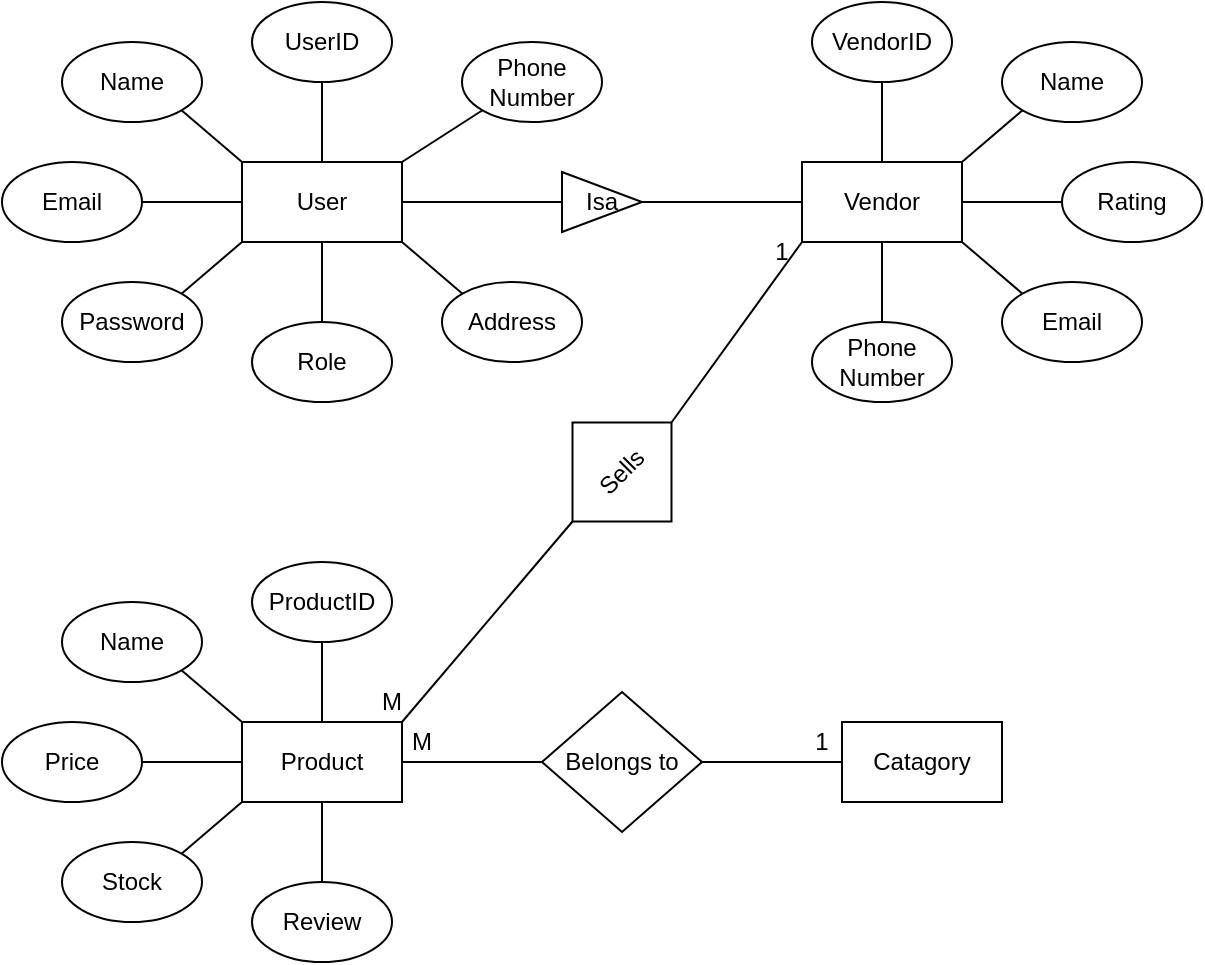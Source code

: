 <mxfile version="26.0.14">
  <diagram name="Page-1" id="nQoI8vVpEvRxTB2_BEnd">
    <mxGraphModel dx="800" dy="755" grid="1" gridSize="10" guides="1" tooltips="1" connect="1" arrows="1" fold="1" page="1" pageScale="1" pageWidth="850" pageHeight="1100" math="0" shadow="0">
      <root>
        <mxCell id="0" />
        <mxCell id="1" parent="0" />
        <mxCell id="UAd5-sATKbSldq_pdTjJ-1" value="User" style="rounded=0;whiteSpace=wrap;html=1;" vertex="1" parent="1">
          <mxGeometry x="160" y="160" width="80" height="40" as="geometry" />
        </mxCell>
        <mxCell id="UAd5-sATKbSldq_pdTjJ-33" value="UserID" style="ellipse;whiteSpace=wrap;html=1;" vertex="1" parent="1">
          <mxGeometry x="165" y="80" width="70" height="40" as="geometry" />
        </mxCell>
        <mxCell id="UAd5-sATKbSldq_pdTjJ-40" value="Name" style="ellipse;whiteSpace=wrap;html=1;" vertex="1" parent="1">
          <mxGeometry x="70" y="100" width="70" height="40" as="geometry" />
        </mxCell>
        <mxCell id="UAd5-sATKbSldq_pdTjJ-41" value="Email" style="ellipse;whiteSpace=wrap;html=1;" vertex="1" parent="1">
          <mxGeometry x="40" y="160" width="70" height="40" as="geometry" />
        </mxCell>
        <mxCell id="UAd5-sATKbSldq_pdTjJ-42" value="Password" style="ellipse;whiteSpace=wrap;html=1;" vertex="1" parent="1">
          <mxGeometry x="70" y="220" width="70" height="40" as="geometry" />
        </mxCell>
        <mxCell id="UAd5-sATKbSldq_pdTjJ-43" value="Role" style="ellipse;whiteSpace=wrap;html=1;" vertex="1" parent="1">
          <mxGeometry x="165" y="240" width="70" height="40" as="geometry" />
        </mxCell>
        <mxCell id="UAd5-sATKbSldq_pdTjJ-44" value="Address" style="ellipse;whiteSpace=wrap;html=1;" vertex="1" parent="1">
          <mxGeometry x="260" y="220" width="70" height="40" as="geometry" />
        </mxCell>
        <mxCell id="UAd5-sATKbSldq_pdTjJ-45" value="Phone Number" style="ellipse;whiteSpace=wrap;html=1;" vertex="1" parent="1">
          <mxGeometry x="270" y="100" width="70" height="40" as="geometry" />
        </mxCell>
        <mxCell id="UAd5-sATKbSldq_pdTjJ-46" value="Isa" style="triangle;whiteSpace=wrap;html=1;" vertex="1" parent="1">
          <mxGeometry x="320" y="165" width="40" height="30" as="geometry" />
        </mxCell>
        <mxCell id="UAd5-sATKbSldq_pdTjJ-47" value="" style="endArrow=none;html=1;rounded=0;entryX=0;entryY=0.5;entryDx=0;entryDy=0;exitX=1;exitY=0.5;exitDx=0;exitDy=0;" edge="1" parent="1" source="UAd5-sATKbSldq_pdTjJ-1" target="UAd5-sATKbSldq_pdTjJ-46">
          <mxGeometry width="50" height="50" relative="1" as="geometry">
            <mxPoint x="250" y="180" as="sourcePoint" />
            <mxPoint x="250" y="130" as="targetPoint" />
          </mxGeometry>
        </mxCell>
        <mxCell id="UAd5-sATKbSldq_pdTjJ-48" value="" style="endArrow=none;html=1;rounded=0;entryX=0;entryY=1;entryDx=0;entryDy=0;exitX=1;exitY=0;exitDx=0;exitDy=0;" edge="1" parent="1" source="UAd5-sATKbSldq_pdTjJ-1" target="UAd5-sATKbSldq_pdTjJ-45">
          <mxGeometry width="50" height="50" relative="1" as="geometry">
            <mxPoint x="260" y="180" as="sourcePoint" />
            <mxPoint x="310" y="130" as="targetPoint" />
          </mxGeometry>
        </mxCell>
        <mxCell id="UAd5-sATKbSldq_pdTjJ-49" value="" style="endArrow=none;html=1;rounded=0;entryX=0.5;entryY=1;entryDx=0;entryDy=0;exitX=0.5;exitY=0;exitDx=0;exitDy=0;" edge="1" parent="1" source="UAd5-sATKbSldq_pdTjJ-1" target="UAd5-sATKbSldq_pdTjJ-33">
          <mxGeometry width="50" height="50" relative="1" as="geometry">
            <mxPoint x="260" y="180" as="sourcePoint" />
            <mxPoint x="310" y="130" as="targetPoint" />
          </mxGeometry>
        </mxCell>
        <mxCell id="UAd5-sATKbSldq_pdTjJ-50" value="" style="endArrow=none;html=1;rounded=0;entryX=1;entryY=1;entryDx=0;entryDy=0;exitX=0;exitY=0;exitDx=0;exitDy=0;" edge="1" parent="1" source="UAd5-sATKbSldq_pdTjJ-1" target="UAd5-sATKbSldq_pdTjJ-40">
          <mxGeometry width="50" height="50" relative="1" as="geometry">
            <mxPoint x="260" y="180" as="sourcePoint" />
            <mxPoint x="310" y="130" as="targetPoint" />
          </mxGeometry>
        </mxCell>
        <mxCell id="UAd5-sATKbSldq_pdTjJ-51" value="" style="endArrow=none;html=1;rounded=0;entryX=1;entryY=0.5;entryDx=0;entryDy=0;exitX=0;exitY=0.5;exitDx=0;exitDy=0;" edge="1" parent="1" source="UAd5-sATKbSldq_pdTjJ-1" target="UAd5-sATKbSldq_pdTjJ-41">
          <mxGeometry width="50" height="50" relative="1" as="geometry">
            <mxPoint x="260" y="180" as="sourcePoint" />
            <mxPoint x="310" y="130" as="targetPoint" />
          </mxGeometry>
        </mxCell>
        <mxCell id="UAd5-sATKbSldq_pdTjJ-52" value="" style="endArrow=none;html=1;rounded=0;entryX=1;entryY=0;entryDx=0;entryDy=0;exitX=0;exitY=1;exitDx=0;exitDy=0;" edge="1" parent="1" source="UAd5-sATKbSldq_pdTjJ-1" target="UAd5-sATKbSldq_pdTjJ-42">
          <mxGeometry width="50" height="50" relative="1" as="geometry">
            <mxPoint x="260" y="180" as="sourcePoint" />
            <mxPoint x="310" y="130" as="targetPoint" />
          </mxGeometry>
        </mxCell>
        <mxCell id="UAd5-sATKbSldq_pdTjJ-53" value="" style="endArrow=none;html=1;rounded=0;exitX=0.5;exitY=0;exitDx=0;exitDy=0;entryX=0.5;entryY=1;entryDx=0;entryDy=0;" edge="1" parent="1" source="UAd5-sATKbSldq_pdTjJ-43" target="UAd5-sATKbSldq_pdTjJ-1">
          <mxGeometry width="50" height="50" relative="1" as="geometry">
            <mxPoint x="260" y="180" as="sourcePoint" />
            <mxPoint x="310" y="130" as="targetPoint" />
          </mxGeometry>
        </mxCell>
        <mxCell id="UAd5-sATKbSldq_pdTjJ-54" value="" style="endArrow=none;html=1;rounded=0;exitX=1;exitY=1;exitDx=0;exitDy=0;entryX=0;entryY=0;entryDx=0;entryDy=0;" edge="1" parent="1" source="UAd5-sATKbSldq_pdTjJ-1" target="UAd5-sATKbSldq_pdTjJ-44">
          <mxGeometry width="50" height="50" relative="1" as="geometry">
            <mxPoint x="260" y="180" as="sourcePoint" />
            <mxPoint x="270" y="230" as="targetPoint" />
          </mxGeometry>
        </mxCell>
        <mxCell id="UAd5-sATKbSldq_pdTjJ-55" value="Vendor" style="rounded=0;whiteSpace=wrap;html=1;" vertex="1" parent="1">
          <mxGeometry x="440" y="160" width="80" height="40" as="geometry" />
        </mxCell>
        <mxCell id="UAd5-sATKbSldq_pdTjJ-56" value="" style="endArrow=none;html=1;rounded=0;entryX=1;entryY=0.5;entryDx=0;entryDy=0;exitX=0;exitY=0.5;exitDx=0;exitDy=0;" edge="1" parent="1" source="UAd5-sATKbSldq_pdTjJ-55" target="UAd5-sATKbSldq_pdTjJ-46">
          <mxGeometry width="50" height="50" relative="1" as="geometry">
            <mxPoint x="320" y="190" as="sourcePoint" />
            <mxPoint x="370" y="140" as="targetPoint" />
          </mxGeometry>
        </mxCell>
        <mxCell id="UAd5-sATKbSldq_pdTjJ-57" value="Product" style="rounded=0;whiteSpace=wrap;html=1;" vertex="1" parent="1">
          <mxGeometry x="160" y="440" width="80" height="40" as="geometry" />
        </mxCell>
        <mxCell id="UAd5-sATKbSldq_pdTjJ-58" value="ProductID" style="ellipse;whiteSpace=wrap;html=1;" vertex="1" parent="1">
          <mxGeometry x="165" y="360" width="70" height="40" as="geometry" />
        </mxCell>
        <mxCell id="UAd5-sATKbSldq_pdTjJ-59" value="Name" style="ellipse;whiteSpace=wrap;html=1;" vertex="1" parent="1">
          <mxGeometry x="70" y="380" width="70" height="40" as="geometry" />
        </mxCell>
        <mxCell id="UAd5-sATKbSldq_pdTjJ-60" value="Price" style="ellipse;whiteSpace=wrap;html=1;" vertex="1" parent="1">
          <mxGeometry x="40" y="440" width="70" height="40" as="geometry" />
        </mxCell>
        <mxCell id="UAd5-sATKbSldq_pdTjJ-61" value="Stock" style="ellipse;whiteSpace=wrap;html=1;" vertex="1" parent="1">
          <mxGeometry x="70" y="500" width="70" height="40" as="geometry" />
        </mxCell>
        <mxCell id="UAd5-sATKbSldq_pdTjJ-62" value="Review" style="ellipse;whiteSpace=wrap;html=1;" vertex="1" parent="1">
          <mxGeometry x="165" y="520" width="70" height="40" as="geometry" />
        </mxCell>
        <mxCell id="UAd5-sATKbSldq_pdTjJ-63" value="" style="endArrow=none;html=1;rounded=0;entryX=0.5;entryY=0;entryDx=0;entryDy=0;exitX=0.5;exitY=1;exitDx=0;exitDy=0;" edge="1" parent="1" source="UAd5-sATKbSldq_pdTjJ-58" target="UAd5-sATKbSldq_pdTjJ-57">
          <mxGeometry width="50" height="50" relative="1" as="geometry">
            <mxPoint x="200" y="520" as="sourcePoint" />
            <mxPoint x="250" y="470" as="targetPoint" />
          </mxGeometry>
        </mxCell>
        <mxCell id="UAd5-sATKbSldq_pdTjJ-64" value="" style="endArrow=none;html=1;rounded=0;entryX=1;entryY=1;entryDx=0;entryDy=0;exitX=0;exitY=0;exitDx=0;exitDy=0;" edge="1" parent="1" source="UAd5-sATKbSldq_pdTjJ-57" target="UAd5-sATKbSldq_pdTjJ-59">
          <mxGeometry width="50" height="50" relative="1" as="geometry">
            <mxPoint x="200" y="520" as="sourcePoint" />
            <mxPoint x="250" y="470" as="targetPoint" />
          </mxGeometry>
        </mxCell>
        <mxCell id="UAd5-sATKbSldq_pdTjJ-65" value="" style="endArrow=none;html=1;rounded=0;entryX=1;entryY=0.5;entryDx=0;entryDy=0;exitX=0;exitY=0.5;exitDx=0;exitDy=0;" edge="1" parent="1" source="UAd5-sATKbSldq_pdTjJ-57" target="UAd5-sATKbSldq_pdTjJ-60">
          <mxGeometry width="50" height="50" relative="1" as="geometry">
            <mxPoint x="200" y="520" as="sourcePoint" />
            <mxPoint x="250" y="470" as="targetPoint" />
          </mxGeometry>
        </mxCell>
        <mxCell id="UAd5-sATKbSldq_pdTjJ-66" value="" style="endArrow=none;html=1;rounded=0;exitX=1;exitY=0;exitDx=0;exitDy=0;entryX=0;entryY=1;entryDx=0;entryDy=0;" edge="1" parent="1" source="UAd5-sATKbSldq_pdTjJ-61" target="UAd5-sATKbSldq_pdTjJ-57">
          <mxGeometry width="50" height="50" relative="1" as="geometry">
            <mxPoint x="200" y="520" as="sourcePoint" />
            <mxPoint x="250" y="470" as="targetPoint" />
          </mxGeometry>
        </mxCell>
        <mxCell id="UAd5-sATKbSldq_pdTjJ-67" value="" style="endArrow=none;html=1;rounded=0;entryX=0.5;entryY=1;entryDx=0;entryDy=0;" edge="1" parent="1" target="UAd5-sATKbSldq_pdTjJ-57">
          <mxGeometry width="50" height="50" relative="1" as="geometry">
            <mxPoint x="200" y="520" as="sourcePoint" />
            <mxPoint x="250" y="470" as="targetPoint" />
          </mxGeometry>
        </mxCell>
        <mxCell id="UAd5-sATKbSldq_pdTjJ-68" value="Belongs to" style="rhombus;whiteSpace=wrap;html=1;" vertex="1" parent="1">
          <mxGeometry x="310" y="425" width="80" height="70" as="geometry" />
        </mxCell>
        <mxCell id="UAd5-sATKbSldq_pdTjJ-69" value="Catagory" style="rounded=0;whiteSpace=wrap;html=1;" vertex="1" parent="1">
          <mxGeometry x="460" y="440" width="80" height="40" as="geometry" />
        </mxCell>
        <mxCell id="UAd5-sATKbSldq_pdTjJ-70" value="" style="endArrow=none;html=1;rounded=0;entryX=0;entryY=0.5;entryDx=0;entryDy=0;exitX=1;exitY=0.5;exitDx=0;exitDy=0;" edge="1" parent="1" source="UAd5-sATKbSldq_pdTjJ-57" target="UAd5-sATKbSldq_pdTjJ-68">
          <mxGeometry width="50" height="50" relative="1" as="geometry">
            <mxPoint x="400" y="550" as="sourcePoint" />
            <mxPoint x="450" y="500" as="targetPoint" />
          </mxGeometry>
        </mxCell>
        <mxCell id="UAd5-sATKbSldq_pdTjJ-71" value="" style="endArrow=none;html=1;rounded=0;entryX=1;entryY=0.5;entryDx=0;entryDy=0;exitX=0;exitY=0.5;exitDx=0;exitDy=0;" edge="1" parent="1" source="UAd5-sATKbSldq_pdTjJ-69" target="UAd5-sATKbSldq_pdTjJ-68">
          <mxGeometry width="50" height="50" relative="1" as="geometry">
            <mxPoint x="400" y="550" as="sourcePoint" />
            <mxPoint x="450" y="500" as="targetPoint" />
          </mxGeometry>
        </mxCell>
        <mxCell id="UAd5-sATKbSldq_pdTjJ-72" value="M" style="text;html=1;align=center;verticalAlign=middle;whiteSpace=wrap;rounded=0;" vertex="1" parent="1">
          <mxGeometry x="240" y="440" width="20" height="20" as="geometry" />
        </mxCell>
        <mxCell id="UAd5-sATKbSldq_pdTjJ-73" value="1" style="text;html=1;align=center;verticalAlign=middle;whiteSpace=wrap;rounded=0;" vertex="1" parent="1">
          <mxGeometry x="440" y="440" width="20" height="20" as="geometry" />
        </mxCell>
        <mxCell id="UAd5-sATKbSldq_pdTjJ-91" value="VendorID" style="ellipse;whiteSpace=wrap;html=1;" vertex="1" parent="1">
          <mxGeometry x="445" y="80" width="70" height="40" as="geometry" />
        </mxCell>
        <mxCell id="UAd5-sATKbSldq_pdTjJ-92" value="Name" style="ellipse;whiteSpace=wrap;html=1;" vertex="1" parent="1">
          <mxGeometry x="540" y="100" width="70" height="40" as="geometry" />
        </mxCell>
        <mxCell id="UAd5-sATKbSldq_pdTjJ-93" value="Rating" style="ellipse;whiteSpace=wrap;html=1;" vertex="1" parent="1">
          <mxGeometry x="570" y="160" width="70" height="40" as="geometry" />
        </mxCell>
        <mxCell id="UAd5-sATKbSldq_pdTjJ-94" value="Email" style="ellipse;whiteSpace=wrap;html=1;" vertex="1" parent="1">
          <mxGeometry x="540" y="220" width="70" height="40" as="geometry" />
        </mxCell>
        <mxCell id="UAd5-sATKbSldq_pdTjJ-96" value="Phone Number" style="ellipse;whiteSpace=wrap;html=1;" vertex="1" parent="1">
          <mxGeometry x="445" y="240" width="70" height="40" as="geometry" />
        </mxCell>
        <mxCell id="UAd5-sATKbSldq_pdTjJ-103" value="Sells" style="rhombus;whiteSpace=wrap;html=1;rotation=-45;" vertex="1" parent="1">
          <mxGeometry x="315" y="280" width="70" height="70" as="geometry" />
        </mxCell>
        <mxCell id="UAd5-sATKbSldq_pdTjJ-104" value="" style="endArrow=none;html=1;rounded=0;entryX=0;entryY=1;entryDx=0;entryDy=0;exitX=1;exitY=0.5;exitDx=0;exitDy=0;" edge="1" parent="1" source="UAd5-sATKbSldq_pdTjJ-103" target="UAd5-sATKbSldq_pdTjJ-55">
          <mxGeometry width="50" height="50" relative="1" as="geometry">
            <mxPoint x="350" y="320" as="sourcePoint" />
            <mxPoint x="400" y="270" as="targetPoint" />
          </mxGeometry>
        </mxCell>
        <mxCell id="UAd5-sATKbSldq_pdTjJ-105" value="" style="endArrow=none;html=1;rounded=0;entryX=0;entryY=0.5;entryDx=0;entryDy=0;exitX=0;exitY=0;exitDx=0;exitDy=0;" edge="1" parent="1" source="UAd5-sATKbSldq_pdTjJ-72" target="UAd5-sATKbSldq_pdTjJ-103">
          <mxGeometry width="50" height="50" relative="1" as="geometry">
            <mxPoint x="350" y="320" as="sourcePoint" />
            <mxPoint x="400" y="270" as="targetPoint" />
          </mxGeometry>
        </mxCell>
        <mxCell id="UAd5-sATKbSldq_pdTjJ-106" value="" style="endArrow=none;html=1;rounded=0;entryX=0.5;entryY=0;entryDx=0;entryDy=0;exitX=0.5;exitY=1;exitDx=0;exitDy=0;" edge="1" parent="1" source="UAd5-sATKbSldq_pdTjJ-55" target="UAd5-sATKbSldq_pdTjJ-96">
          <mxGeometry width="50" height="50" relative="1" as="geometry">
            <mxPoint x="350" y="360" as="sourcePoint" />
            <mxPoint x="400" y="310" as="targetPoint" />
          </mxGeometry>
        </mxCell>
        <mxCell id="UAd5-sATKbSldq_pdTjJ-107" value="" style="endArrow=none;html=1;rounded=0;entryX=0;entryY=0;entryDx=0;entryDy=0;exitX=1;exitY=1;exitDx=0;exitDy=0;" edge="1" parent="1" source="UAd5-sATKbSldq_pdTjJ-55" target="UAd5-sATKbSldq_pdTjJ-94">
          <mxGeometry width="50" height="50" relative="1" as="geometry">
            <mxPoint x="350" y="360" as="sourcePoint" />
            <mxPoint x="400" y="310" as="targetPoint" />
          </mxGeometry>
        </mxCell>
        <mxCell id="UAd5-sATKbSldq_pdTjJ-108" value="" style="endArrow=none;html=1;rounded=0;entryX=0;entryY=0.5;entryDx=0;entryDy=0;exitX=1;exitY=0.5;exitDx=0;exitDy=0;" edge="1" parent="1" source="UAd5-sATKbSldq_pdTjJ-55" target="UAd5-sATKbSldq_pdTjJ-93">
          <mxGeometry width="50" height="50" relative="1" as="geometry">
            <mxPoint x="460" y="280" as="sourcePoint" />
            <mxPoint x="510" y="230" as="targetPoint" />
          </mxGeometry>
        </mxCell>
        <mxCell id="UAd5-sATKbSldq_pdTjJ-109" value="" style="endArrow=none;html=1;rounded=0;entryX=0;entryY=1;entryDx=0;entryDy=0;exitX=1;exitY=0;exitDx=0;exitDy=0;" edge="1" parent="1" source="UAd5-sATKbSldq_pdTjJ-55" target="UAd5-sATKbSldq_pdTjJ-92">
          <mxGeometry width="50" height="50" relative="1" as="geometry">
            <mxPoint x="460" y="280" as="sourcePoint" />
            <mxPoint x="510" y="230" as="targetPoint" />
          </mxGeometry>
        </mxCell>
        <mxCell id="UAd5-sATKbSldq_pdTjJ-110" value="" style="endArrow=none;html=1;rounded=0;entryX=0.5;entryY=1;entryDx=0;entryDy=0;exitX=0.5;exitY=0;exitDx=0;exitDy=0;" edge="1" parent="1" source="UAd5-sATKbSldq_pdTjJ-55" target="UAd5-sATKbSldq_pdTjJ-91">
          <mxGeometry width="50" height="50" relative="1" as="geometry">
            <mxPoint x="460" y="280" as="sourcePoint" />
            <mxPoint x="510" y="230" as="targetPoint" />
          </mxGeometry>
        </mxCell>
        <mxCell id="UAd5-sATKbSldq_pdTjJ-111" value="M" style="text;html=1;align=center;verticalAlign=middle;whiteSpace=wrap;rounded=0;" vertex="1" parent="1">
          <mxGeometry x="220" y="420" width="30" height="20" as="geometry" />
        </mxCell>
        <mxCell id="UAd5-sATKbSldq_pdTjJ-112" value="1" style="text;html=1;align=center;verticalAlign=middle;whiteSpace=wrap;rounded=0;" vertex="1" parent="1">
          <mxGeometry x="415" y="195" width="30" height="20" as="geometry" />
        </mxCell>
      </root>
    </mxGraphModel>
  </diagram>
</mxfile>
